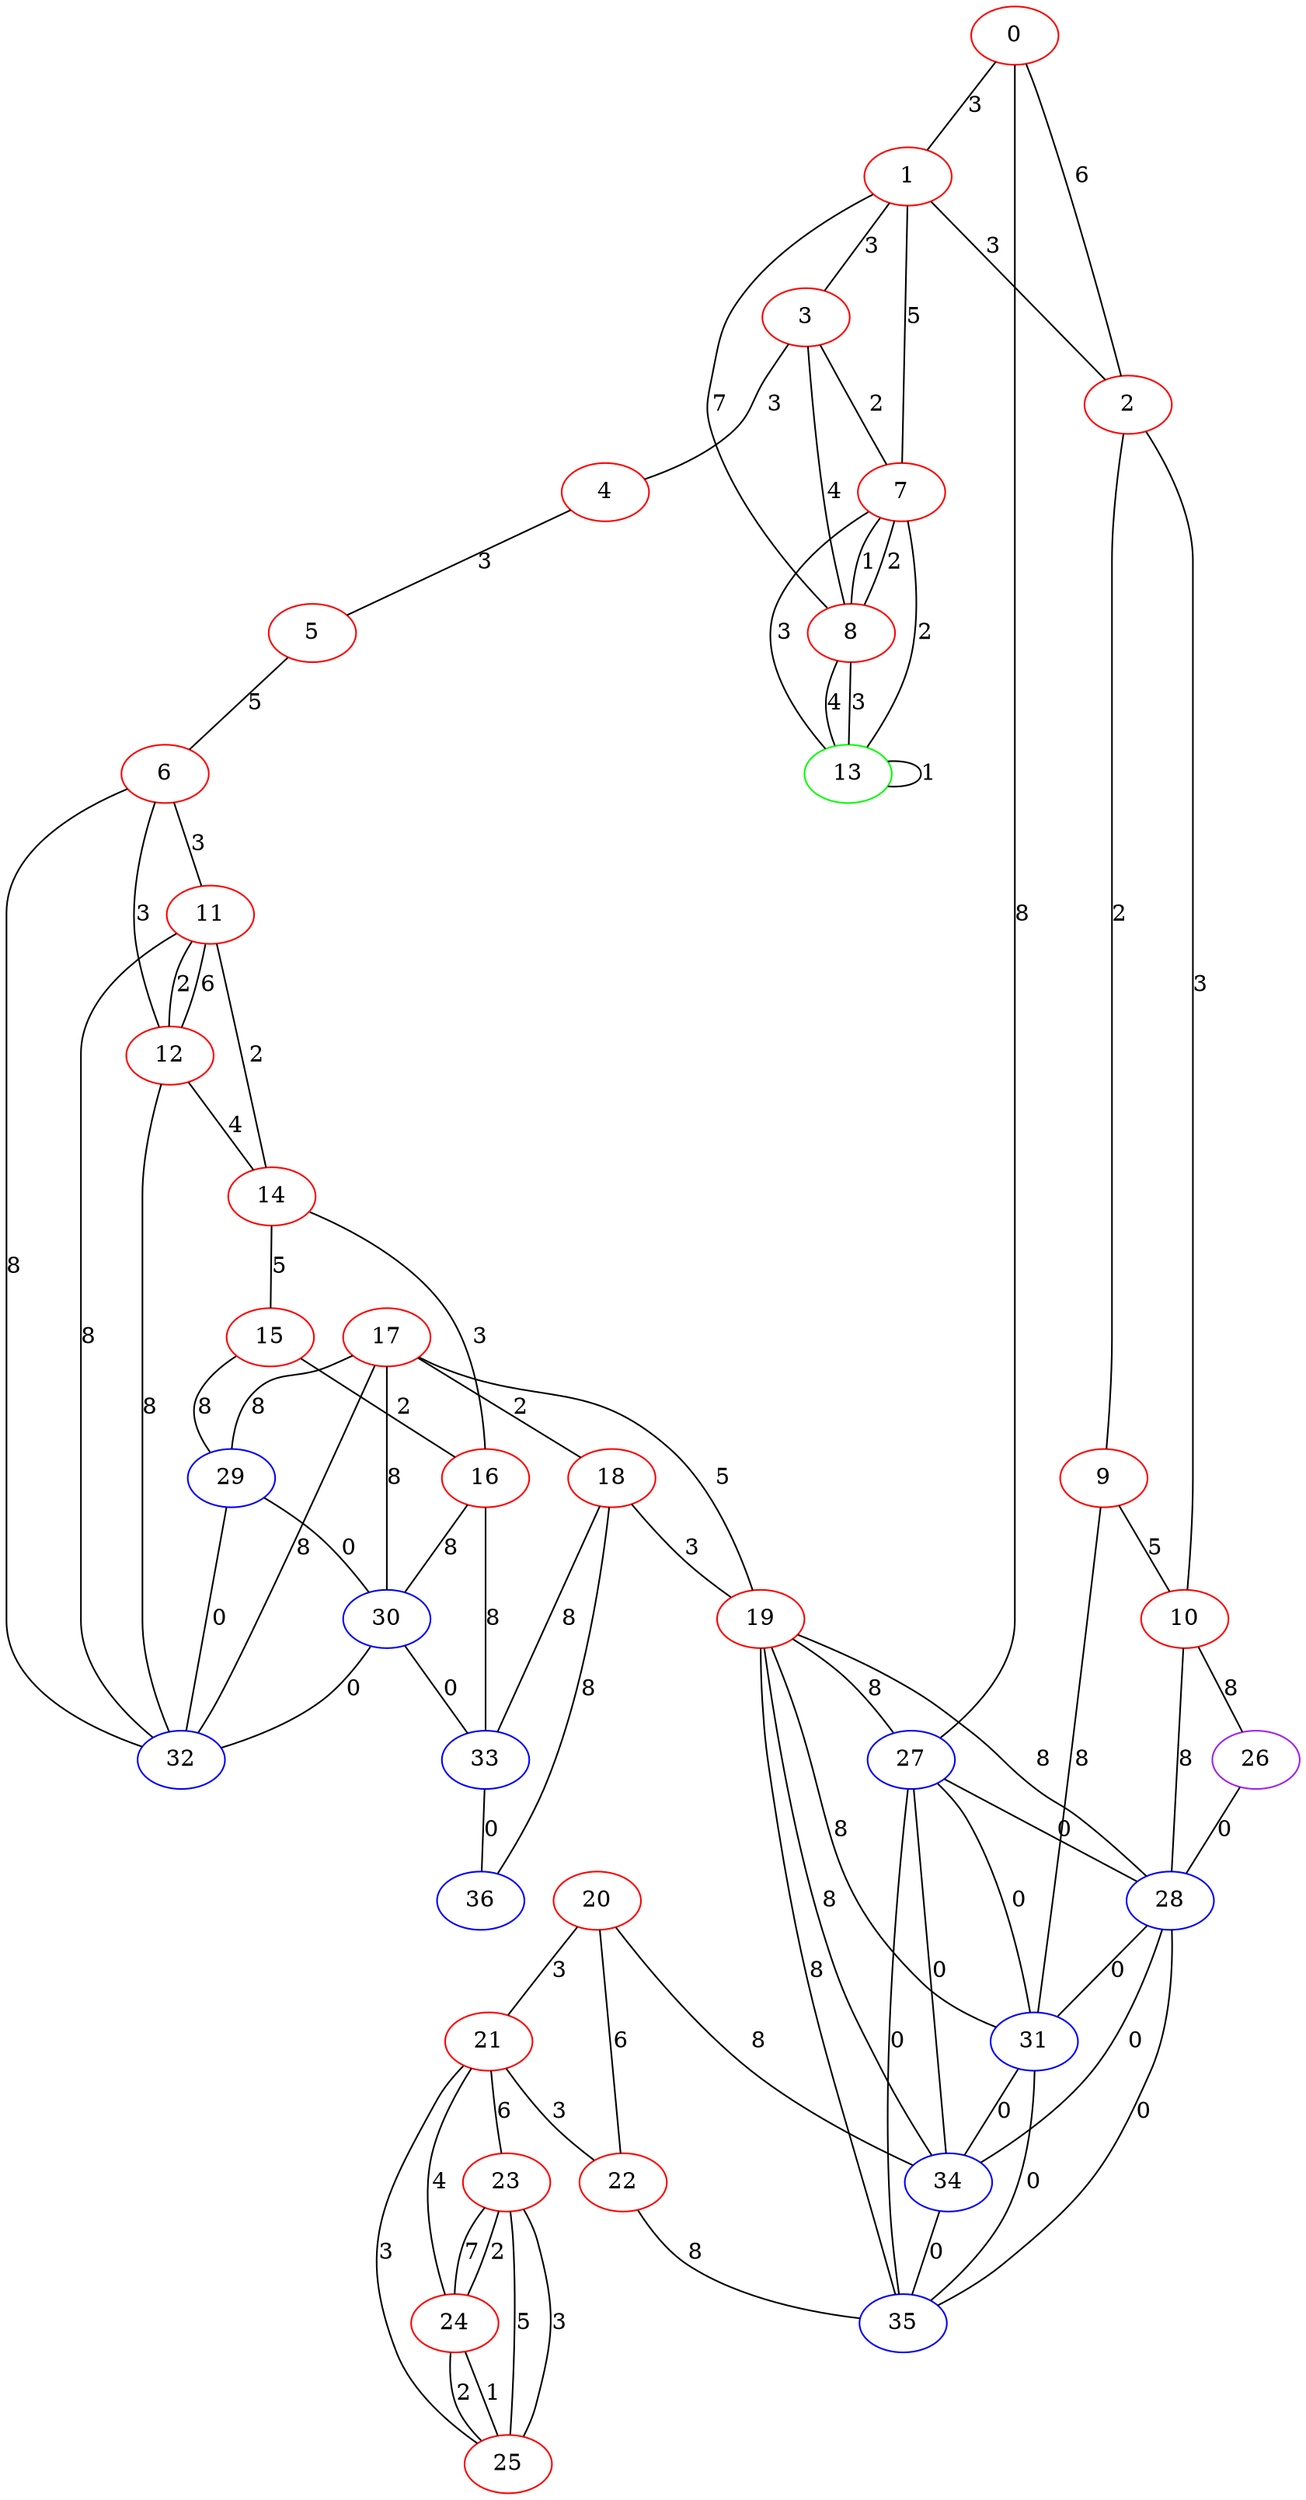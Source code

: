 graph "" {
0 [color=red, weight=1];
1 [color=red, weight=1];
2 [color=red, weight=1];
3 [color=red, weight=1];
4 [color=red, weight=1];
5 [color=red, weight=1];
6 [color=red, weight=1];
7 [color=red, weight=1];
8 [color=red, weight=1];
9 [color=red, weight=1];
10 [color=red, weight=1];
11 [color=red, weight=1];
12 [color=red, weight=1];
13 [color=green, weight=2];
14 [color=red, weight=1];
15 [color=red, weight=1];
16 [color=red, weight=1];
17 [color=red, weight=1];
18 [color=red, weight=1];
19 [color=red, weight=1];
20 [color=red, weight=1];
21 [color=red, weight=1];
22 [color=red, weight=1];
23 [color=red, weight=1];
24 [color=red, weight=1];
25 [color=red, weight=1];
26 [color=purple, weight=4];
27 [color=blue, weight=3];
28 [color=blue, weight=3];
29 [color=blue, weight=3];
30 [color=blue, weight=3];
31 [color=blue, weight=3];
32 [color=blue, weight=3];
33 [color=blue, weight=3];
34 [color=blue, weight=3];
35 [color=blue, weight=3];
36 [color=blue, weight=3];
0 -- 1  [key=0, label=3];
0 -- 2  [key=0, label=6];
0 -- 27  [key=0, label=8];
1 -- 8  [key=0, label=7];
1 -- 2  [key=0, label=3];
1 -- 3  [key=0, label=3];
1 -- 7  [key=0, label=5];
2 -- 10  [key=0, label=3];
2 -- 9  [key=0, label=2];
3 -- 8  [key=0, label=4];
3 -- 4  [key=0, label=3];
3 -- 7  [key=0, label=2];
4 -- 5  [key=0, label=3];
5 -- 6  [key=0, label=5];
6 -- 32  [key=0, label=8];
6 -- 11  [key=0, label=3];
6 -- 12  [key=0, label=3];
7 -- 8  [key=0, label=1];
7 -- 8  [key=1, label=2];
7 -- 13  [key=0, label=2];
7 -- 13  [key=1, label=3];
8 -- 13  [key=0, label=3];
8 -- 13  [key=1, label=4];
9 -- 10  [key=0, label=5];
9 -- 31  [key=0, label=8];
10 -- 28  [key=0, label=8];
10 -- 26  [key=0, label=8];
11 -- 32  [key=0, label=8];
11 -- 12  [key=0, label=2];
11 -- 12  [key=1, label=6];
11 -- 14  [key=0, label=2];
12 -- 32  [key=0, label=8];
12 -- 14  [key=0, label=4];
13 -- 13  [key=0, label=1];
14 -- 16  [key=0, label=3];
14 -- 15  [key=0, label=5];
15 -- 16  [key=0, label=2];
15 -- 29  [key=0, label=8];
16 -- 33  [key=0, label=8];
16 -- 30  [key=0, label=8];
17 -- 32  [key=0, label=8];
17 -- 18  [key=0, label=2];
17 -- 19  [key=0, label=5];
17 -- 29  [key=0, label=8];
17 -- 30  [key=0, label=8];
18 -- 19  [key=0, label=3];
18 -- 36  [key=0, label=8];
18 -- 33  [key=0, label=8];
19 -- 34  [key=0, label=8];
19 -- 35  [key=0, label=8];
19 -- 27  [key=0, label=8];
19 -- 28  [key=0, label=8];
19 -- 31  [key=0, label=8];
20 -- 34  [key=0, label=8];
20 -- 21  [key=0, label=3];
20 -- 22  [key=0, label=6];
21 -- 24  [key=0, label=4];
21 -- 25  [key=0, label=3];
21 -- 22  [key=0, label=3];
21 -- 23  [key=0, label=6];
22 -- 35  [key=0, label=8];
23 -- 24  [key=0, label=7];
23 -- 24  [key=1, label=2];
23 -- 25  [key=0, label=5];
23 -- 25  [key=1, label=3];
24 -- 25  [key=0, label=2];
24 -- 25  [key=1, label=1];
26 -- 28  [key=0, label=0];
27 -- 34  [key=0, label=0];
27 -- 35  [key=0, label=0];
27 -- 28  [key=0, label=0];
27 -- 31  [key=0, label=0];
28 -- 34  [key=0, label=0];
28 -- 35  [key=0, label=0];
28 -- 31  [key=0, label=0];
29 -- 32  [key=0, label=0];
29 -- 30  [key=0, label=0];
30 -- 32  [key=0, label=0];
30 -- 33  [key=0, label=0];
31 -- 34  [key=0, label=0];
31 -- 35  [key=0, label=0];
33 -- 36  [key=0, label=0];
34 -- 35  [key=0, label=0];
}
